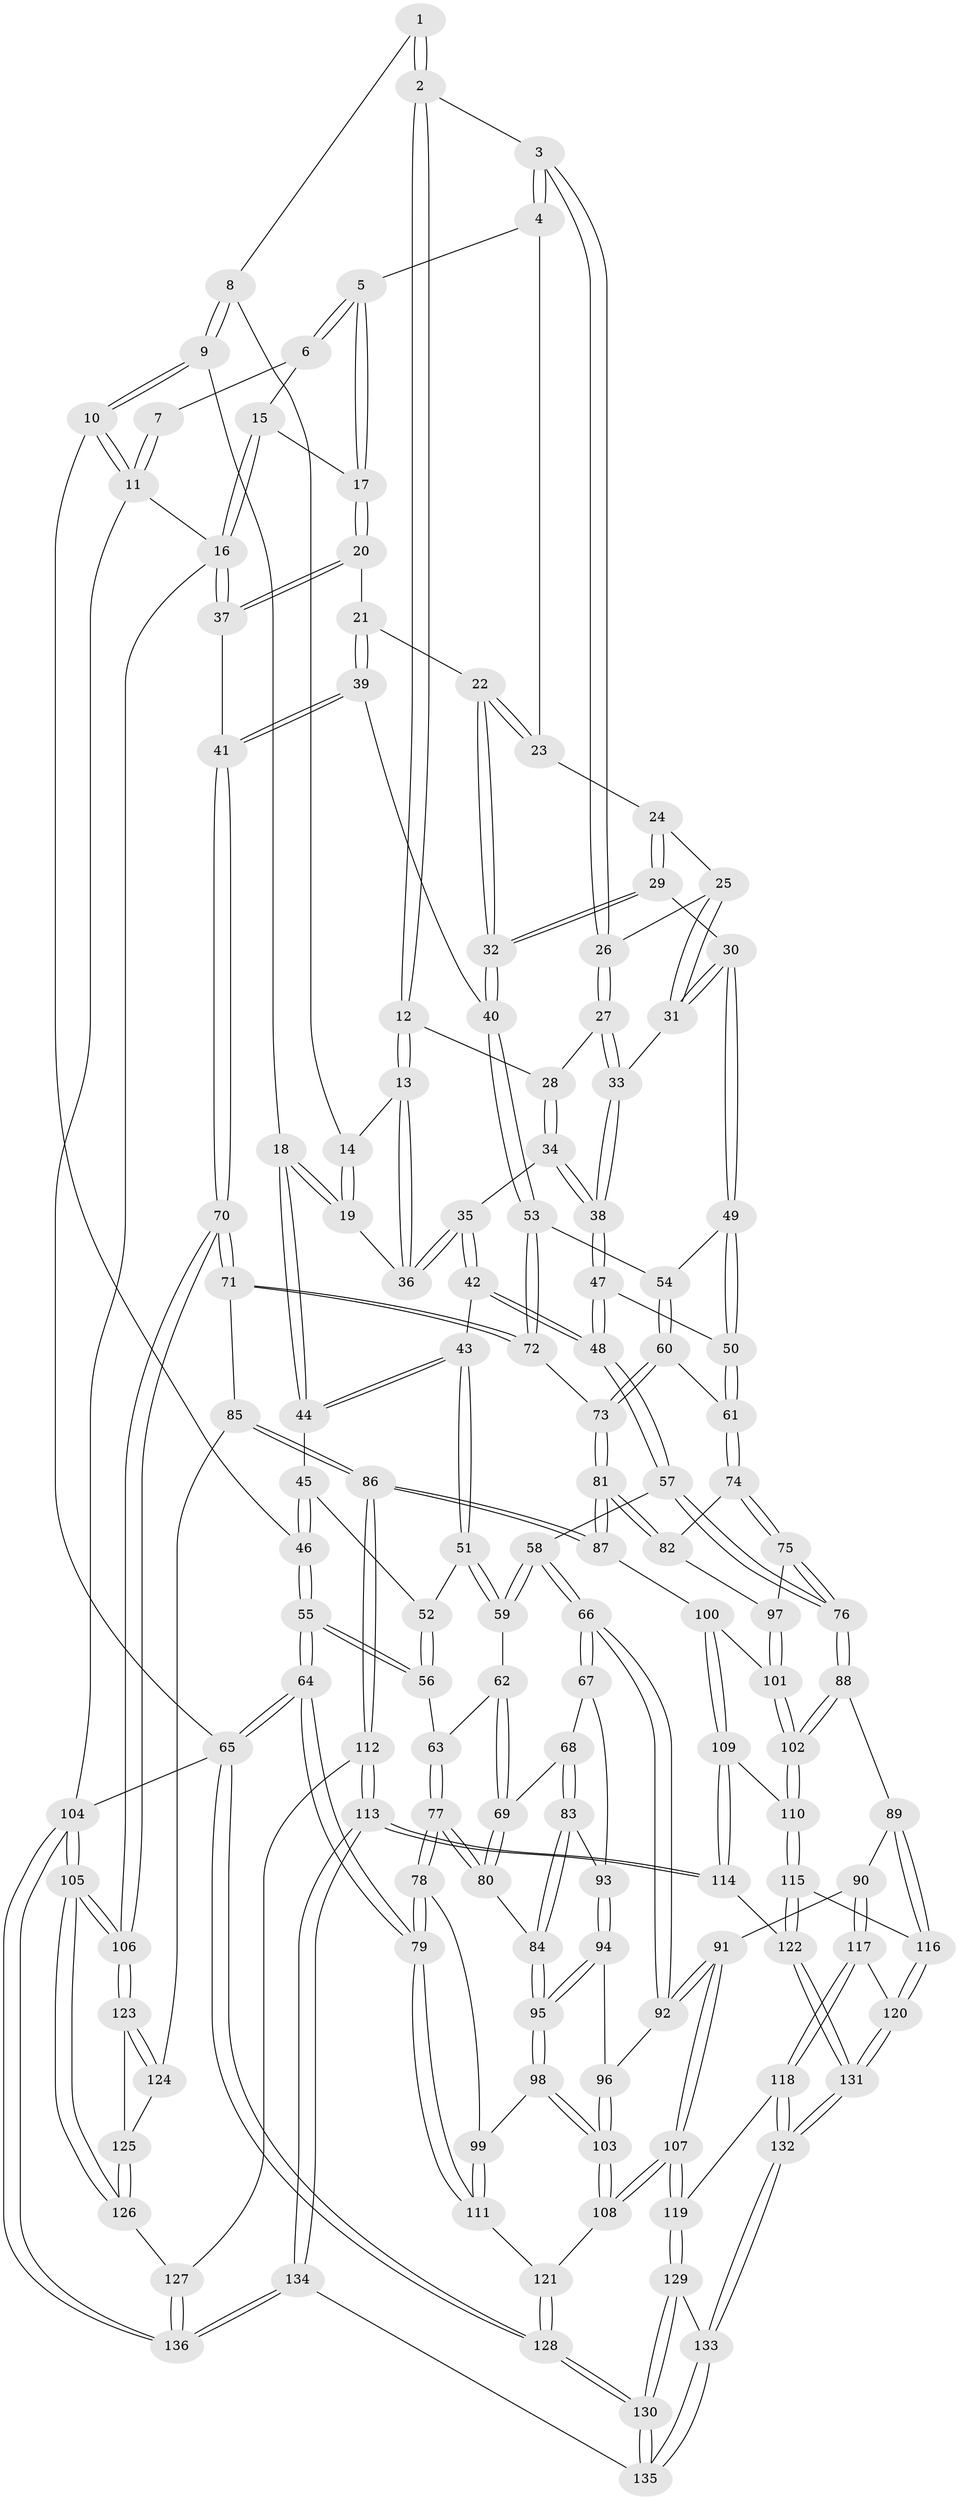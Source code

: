 // coarse degree distribution, {3: 0.1111111111111111, 5: 0.38271604938271603, 2: 0.012345679012345678, 4: 0.4074074074074074, 6: 0.08641975308641975}
// Generated by graph-tools (version 1.1) at 2025/52/02/27/25 19:52:42]
// undirected, 136 vertices, 337 edges
graph export_dot {
graph [start="1"]
  node [color=gray90,style=filled];
  1 [pos="+0.382641448227373+0"];
  2 [pos="+0.5382921560318866+0.0831547505087237"];
  3 [pos="+0.5975256227566419+0.09016045286083717"];
  4 [pos="+0.7698145690607465+0"];
  5 [pos="+0.7819299585746081+0"];
  6 [pos="+0.7886621172788777+0"];
  7 [pos="+0.37889055749906075+0"];
  8 [pos="+0.379564193229646+0"];
  9 [pos="+0.20052693352321604+0.15203683852937033"];
  10 [pos="+0+0"];
  11 [pos="+0+0"];
  12 [pos="+0.47807441615676793+0.13868691461197044"];
  13 [pos="+0.4466061957409151+0.15061300011770815"];
  14 [pos="+0.3714159524657235+0.00773558094669131"];
  15 [pos="+1+0"];
  16 [pos="+1+0"];
  17 [pos="+0.9736951267913649+0.13496383343377932"];
  18 [pos="+0.23167644084255531+0.1830965292111254"];
  19 [pos="+0.27519448533062013+0.17248739583354275"];
  20 [pos="+0.9920577073071909+0.16806774943564"];
  21 [pos="+0.9757498786432581+0.1759722692206566"];
  22 [pos="+0.8602783508446147+0.19175431873512924"];
  23 [pos="+0.7759216110887477+0.020415038542703632"];
  24 [pos="+0.7251240159607276+0.14871576573557255"];
  25 [pos="+0.6594184831122705+0.15424845054004885"];
  26 [pos="+0.6132648486463672+0.13256494287558654"];
  27 [pos="+0.5925299505768155+0.18758049260738957"];
  28 [pos="+0.543776367556158+0.19730722842412987"];
  29 [pos="+0.7782919920584213+0.26572976763743983"];
  30 [pos="+0.7542015843941297+0.2750793532938444"];
  31 [pos="+0.6783334418709275+0.2617553301660075"];
  32 [pos="+0.7843848583479137+0.26616371963878827"];
  33 [pos="+0.6205813455699208+0.2717109005553311"];
  34 [pos="+0.5152523494937634+0.2571392721227665"];
  35 [pos="+0.4225126157739491+0.24364740960804923"];
  36 [pos="+0.4093300606411171+0.2081248765396915"];
  37 [pos="+1+0.19866218933015511"];
  38 [pos="+0.5818814657069441+0.3109887119128624"];
  39 [pos="+0.892760693116185+0.40381659999555924"];
  40 [pos="+0.8926732312334255+0.4038389441831574"];
  41 [pos="+1+0.4181090192709474"];
  42 [pos="+0.41525762211415346+0.27736496407252853"];
  43 [pos="+0.3772623100352104+0.33023488928633987"];
  44 [pos="+0.22445936052868623+0.22239536136550128"];
  45 [pos="+0.2047655081207303+0.2739890108071097"];
  46 [pos="+0+0.14148451557436842"];
  47 [pos="+0.5658049829823766+0.4182803496433343"];
  48 [pos="+0.5642042544007433+0.41915375581318676"];
  49 [pos="+0.6983675216560352+0.3894846800970314"];
  50 [pos="+0.5758627200555656+0.4204350327124712"];
  51 [pos="+0.3552991537417112+0.39233366670946496"];
  52 [pos="+0.20305196175101403+0.28174633462320026"];
  53 [pos="+0.8778500668251964+0.4255235768012532"];
  54 [pos="+0.719253542797141+0.4079511941743964"];
  55 [pos="+0+0.38145060263932434"];
  56 [pos="+0.1155924257749767+0.4049813400424756"];
  57 [pos="+0.4986578984581023+0.4816410436756146"];
  58 [pos="+0.4067734027132389+0.4768506557132951"];
  59 [pos="+0.357729705491234+0.4216147737495507"];
  60 [pos="+0.734450494087594+0.49461470874885066"];
  61 [pos="+0.674987420935007+0.5109888415451095"];
  62 [pos="+0.22846811782520476+0.4455829973577328"];
  63 [pos="+0.1290202220666041+0.41925464714446165"];
  64 [pos="+0+0.7047146673712974"];
  65 [pos="+0+1"];
  66 [pos="+0.3566820727964285+0.5559400110168793"];
  67 [pos="+0.3181877480509109+0.5575247231310168"];
  68 [pos="+0.26291598733676363+0.5394872087885308"];
  69 [pos="+0.2562661154823054+0.5355547123760657"];
  70 [pos="+1+0.5884967234652156"];
  71 [pos="+0.9246731864676999+0.6073880612826683"];
  72 [pos="+0.8540849565590096+0.4948921996640525"];
  73 [pos="+0.8030947852317585+0.517548855436145"];
  74 [pos="+0.6719660756646098+0.5423885243449177"];
  75 [pos="+0.5589249316226997+0.5767560829345606"];
  76 [pos="+0.5318292337455988+0.5788399159038979"];
  77 [pos="+0.15011896952935444+0.5656023200017193"];
  78 [pos="+0.10778766629676663+0.628958365403444"];
  79 [pos="+0+0.6962746216676747"];
  80 [pos="+0.18185997123842396+0.5712609727804023"];
  81 [pos="+0.759739373964045+0.6016955158412474"];
  82 [pos="+0.6828001403026648+0.5786783062779682"];
  83 [pos="+0.24087828345786733+0.5983346532178546"];
  84 [pos="+0.2207392476045854+0.6013192353536886"];
  85 [pos="+0.8734746274538938+0.6886936099760754"];
  86 [pos="+0.8405546321845161+0.7142156320281431"];
  87 [pos="+0.7713917840337724+0.6594727411546727"];
  88 [pos="+0.5302274030043315+0.6488679820555943"];
  89 [pos="+0.49927888648708274+0.6679010435406875"];
  90 [pos="+0.44374435055063255+0.6829042318203676"];
  91 [pos="+0.37250441099119164+0.632538491812406"];
  92 [pos="+0.3615798000863223+0.613764286554312"];
  93 [pos="+0.2640775557909394+0.6032679626503988"];
  94 [pos="+0.268239045064973+0.6222918007108938"];
  95 [pos="+0.2278964537393128+0.6644127656512503"];
  96 [pos="+0.3012844051893656+0.6424876852222902"];
  97 [pos="+0.6682289379413251+0.5970683270729223"];
  98 [pos="+0.2212087903560318+0.6970645212813162"];
  99 [pos="+0.18538019520952037+0.6787114207739892"];
  100 [pos="+0.718560784279819+0.6744207488868611"];
  101 [pos="+0.6594927405404079+0.6272789525306937"];
  102 [pos="+0.5797566498177588+0.6810458430310224"];
  103 [pos="+0.2432210075881138+0.730618614456795"];
  104 [pos="+1+1"];
  105 [pos="+1+0.8400713985063839"];
  106 [pos="+1+0.7226868408210771"];
  107 [pos="+0.2843650558480194+0.776943779204986"];
  108 [pos="+0.25059043656519464+0.7559426461812968"];
  109 [pos="+0.6838879767945304+0.708666932892059"];
  110 [pos="+0.583872007671989+0.6873853066380267"];
  111 [pos="+0.10090700956089614+0.7628609236060044"];
  112 [pos="+0.8230855934809391+0.8376650556094012"];
  113 [pos="+0.7440788982534016+0.8652503393516517"];
  114 [pos="+0.7138459467136942+0.8549480775082102"];
  115 [pos="+0.5957380013994018+0.7938958604486788"];
  116 [pos="+0.5058662978806966+0.7925855527891906"];
  117 [pos="+0.38798647528273045+0.7982226483824364"];
  118 [pos="+0.36397277173208265+0.8116578496594928"];
  119 [pos="+0.3249563642204248+0.8211440956269671"];
  120 [pos="+0.4744323203741071+0.8143852948959224"];
  121 [pos="+0.15715320106631406+0.7927000975706444"];
  122 [pos="+0.63911928683646+0.8529285763186002"];
  123 [pos="+1+0.7342878929613864"];
  124 [pos="+0.9538575909957234+0.7227333548535961"];
  125 [pos="+0.9592211676644643+0.7758600895404401"];
  126 [pos="+0.9243707124334849+0.8133903132579338"];
  127 [pos="+0.8320269259105487+0.8427324293374125"];
  128 [pos="+0.05723971466820238+1"];
  129 [pos="+0.32157841832155215+0.833312252470153"];
  130 [pos="+0.1055349380687151+1"];
  131 [pos="+0.5396727520459553+0.9392153673205205"];
  132 [pos="+0.5194565154075647+0.9786455151025412"];
  133 [pos="+0.504804975924029+1"];
  134 [pos="+0.6999461098073285+1"];
  135 [pos="+0.4855932676411369+1"];
  136 [pos="+1+1"];
  1 -- 2;
  1 -- 2;
  1 -- 8;
  2 -- 3;
  2 -- 12;
  2 -- 12;
  3 -- 4;
  3 -- 4;
  3 -- 26;
  3 -- 26;
  4 -- 5;
  4 -- 23;
  5 -- 6;
  5 -- 6;
  5 -- 17;
  5 -- 17;
  6 -- 7;
  6 -- 15;
  7 -- 11;
  7 -- 11;
  8 -- 9;
  8 -- 9;
  8 -- 14;
  9 -- 10;
  9 -- 10;
  9 -- 18;
  10 -- 11;
  10 -- 11;
  10 -- 46;
  11 -- 16;
  11 -- 65;
  12 -- 13;
  12 -- 13;
  12 -- 28;
  13 -- 14;
  13 -- 36;
  13 -- 36;
  14 -- 19;
  14 -- 19;
  15 -- 16;
  15 -- 16;
  15 -- 17;
  16 -- 37;
  16 -- 37;
  16 -- 104;
  17 -- 20;
  17 -- 20;
  18 -- 19;
  18 -- 19;
  18 -- 44;
  18 -- 44;
  19 -- 36;
  20 -- 21;
  20 -- 37;
  20 -- 37;
  21 -- 22;
  21 -- 39;
  21 -- 39;
  22 -- 23;
  22 -- 23;
  22 -- 32;
  22 -- 32;
  23 -- 24;
  24 -- 25;
  24 -- 29;
  24 -- 29;
  25 -- 26;
  25 -- 31;
  25 -- 31;
  26 -- 27;
  26 -- 27;
  27 -- 28;
  27 -- 33;
  27 -- 33;
  28 -- 34;
  28 -- 34;
  29 -- 30;
  29 -- 32;
  29 -- 32;
  30 -- 31;
  30 -- 31;
  30 -- 49;
  30 -- 49;
  31 -- 33;
  32 -- 40;
  32 -- 40;
  33 -- 38;
  33 -- 38;
  34 -- 35;
  34 -- 38;
  34 -- 38;
  35 -- 36;
  35 -- 36;
  35 -- 42;
  35 -- 42;
  37 -- 41;
  38 -- 47;
  38 -- 47;
  39 -- 40;
  39 -- 41;
  39 -- 41;
  40 -- 53;
  40 -- 53;
  41 -- 70;
  41 -- 70;
  42 -- 43;
  42 -- 48;
  42 -- 48;
  43 -- 44;
  43 -- 44;
  43 -- 51;
  43 -- 51;
  44 -- 45;
  45 -- 46;
  45 -- 46;
  45 -- 52;
  46 -- 55;
  46 -- 55;
  47 -- 48;
  47 -- 48;
  47 -- 50;
  48 -- 57;
  48 -- 57;
  49 -- 50;
  49 -- 50;
  49 -- 54;
  50 -- 61;
  50 -- 61;
  51 -- 52;
  51 -- 59;
  51 -- 59;
  52 -- 56;
  52 -- 56;
  53 -- 54;
  53 -- 72;
  53 -- 72;
  54 -- 60;
  54 -- 60;
  55 -- 56;
  55 -- 56;
  55 -- 64;
  55 -- 64;
  56 -- 63;
  57 -- 58;
  57 -- 76;
  57 -- 76;
  58 -- 59;
  58 -- 59;
  58 -- 66;
  58 -- 66;
  59 -- 62;
  60 -- 61;
  60 -- 73;
  60 -- 73;
  61 -- 74;
  61 -- 74;
  62 -- 63;
  62 -- 69;
  62 -- 69;
  63 -- 77;
  63 -- 77;
  64 -- 65;
  64 -- 65;
  64 -- 79;
  64 -- 79;
  65 -- 128;
  65 -- 128;
  65 -- 104;
  66 -- 67;
  66 -- 67;
  66 -- 92;
  66 -- 92;
  67 -- 68;
  67 -- 93;
  68 -- 69;
  68 -- 83;
  68 -- 83;
  69 -- 80;
  69 -- 80;
  70 -- 71;
  70 -- 71;
  70 -- 106;
  70 -- 106;
  71 -- 72;
  71 -- 72;
  71 -- 85;
  72 -- 73;
  73 -- 81;
  73 -- 81;
  74 -- 75;
  74 -- 75;
  74 -- 82;
  75 -- 76;
  75 -- 76;
  75 -- 97;
  76 -- 88;
  76 -- 88;
  77 -- 78;
  77 -- 78;
  77 -- 80;
  77 -- 80;
  78 -- 79;
  78 -- 79;
  78 -- 99;
  79 -- 111;
  79 -- 111;
  80 -- 84;
  81 -- 82;
  81 -- 82;
  81 -- 87;
  81 -- 87;
  82 -- 97;
  83 -- 84;
  83 -- 84;
  83 -- 93;
  84 -- 95;
  84 -- 95;
  85 -- 86;
  85 -- 86;
  85 -- 124;
  86 -- 87;
  86 -- 87;
  86 -- 112;
  86 -- 112;
  87 -- 100;
  88 -- 89;
  88 -- 102;
  88 -- 102;
  89 -- 90;
  89 -- 116;
  89 -- 116;
  90 -- 91;
  90 -- 117;
  90 -- 117;
  91 -- 92;
  91 -- 92;
  91 -- 107;
  91 -- 107;
  92 -- 96;
  93 -- 94;
  93 -- 94;
  94 -- 95;
  94 -- 95;
  94 -- 96;
  95 -- 98;
  95 -- 98;
  96 -- 103;
  96 -- 103;
  97 -- 101;
  97 -- 101;
  98 -- 99;
  98 -- 103;
  98 -- 103;
  99 -- 111;
  99 -- 111;
  100 -- 101;
  100 -- 109;
  100 -- 109;
  101 -- 102;
  101 -- 102;
  102 -- 110;
  102 -- 110;
  103 -- 108;
  103 -- 108;
  104 -- 105;
  104 -- 105;
  104 -- 136;
  104 -- 136;
  105 -- 106;
  105 -- 106;
  105 -- 126;
  105 -- 126;
  106 -- 123;
  106 -- 123;
  107 -- 108;
  107 -- 108;
  107 -- 119;
  107 -- 119;
  108 -- 121;
  109 -- 110;
  109 -- 114;
  109 -- 114;
  110 -- 115;
  110 -- 115;
  111 -- 121;
  112 -- 113;
  112 -- 113;
  112 -- 127;
  113 -- 114;
  113 -- 114;
  113 -- 134;
  113 -- 134;
  114 -- 122;
  115 -- 116;
  115 -- 122;
  115 -- 122;
  116 -- 120;
  116 -- 120;
  117 -- 118;
  117 -- 118;
  117 -- 120;
  118 -- 119;
  118 -- 132;
  118 -- 132;
  119 -- 129;
  119 -- 129;
  120 -- 131;
  120 -- 131;
  121 -- 128;
  121 -- 128;
  122 -- 131;
  122 -- 131;
  123 -- 124;
  123 -- 124;
  123 -- 125;
  124 -- 125;
  125 -- 126;
  125 -- 126;
  126 -- 127;
  127 -- 136;
  127 -- 136;
  128 -- 130;
  128 -- 130;
  129 -- 130;
  129 -- 130;
  129 -- 133;
  130 -- 135;
  130 -- 135;
  131 -- 132;
  131 -- 132;
  132 -- 133;
  132 -- 133;
  133 -- 135;
  133 -- 135;
  134 -- 135;
  134 -- 136;
  134 -- 136;
}
